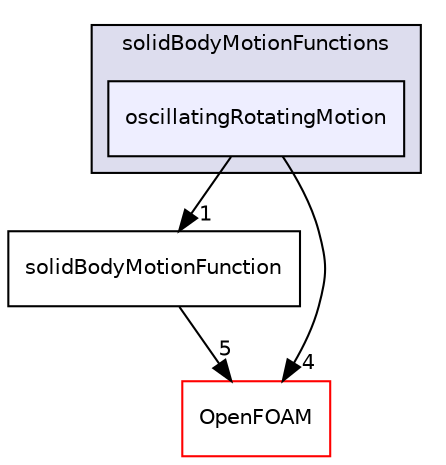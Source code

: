 digraph "src/dynamicFvMesh/solidBodyMotionFvMesh/solidBodyMotionFunctions/oscillatingRotatingMotion" {
  bgcolor=transparent;
  compound=true
  node [ fontsize="10", fontname="Helvetica"];
  edge [ labelfontsize="10", labelfontname="Helvetica"];
  subgraph clusterdir_00414e1b674a3b367b4ee7d8595bfb40 {
    graph [ bgcolor="#ddddee", pencolor="black", label="solidBodyMotionFunctions" fontname="Helvetica", fontsize="10", URL="dir_00414e1b674a3b367b4ee7d8595bfb40.html"]
  dir_c60410bb297890bb4f3d25c7931b5b2d [shape=box, label="oscillatingRotatingMotion", style="filled", fillcolor="#eeeeff", pencolor="black", URL="dir_c60410bb297890bb4f3d25c7931b5b2d.html"];
  }
  dir_e9fee991c9de1543f9ef644a161d3a05 [shape=box label="solidBodyMotionFunction" URL="dir_e9fee991c9de1543f9ef644a161d3a05.html"];
  dir_c5473ff19b20e6ec4dfe5c310b3778a8 [shape=box label="OpenFOAM" color="red" URL="dir_c5473ff19b20e6ec4dfe5c310b3778a8.html"];
  dir_c60410bb297890bb4f3d25c7931b5b2d->dir_e9fee991c9de1543f9ef644a161d3a05 [headlabel="1", labeldistance=1.5 headhref="dir_000797_000800.html"];
  dir_c60410bb297890bb4f3d25c7931b5b2d->dir_c5473ff19b20e6ec4dfe5c310b3778a8 [headlabel="4", labeldistance=1.5 headhref="dir_000797_001896.html"];
  dir_e9fee991c9de1543f9ef644a161d3a05->dir_c5473ff19b20e6ec4dfe5c310b3778a8 [headlabel="5", labeldistance=1.5 headhref="dir_000800_001896.html"];
}
